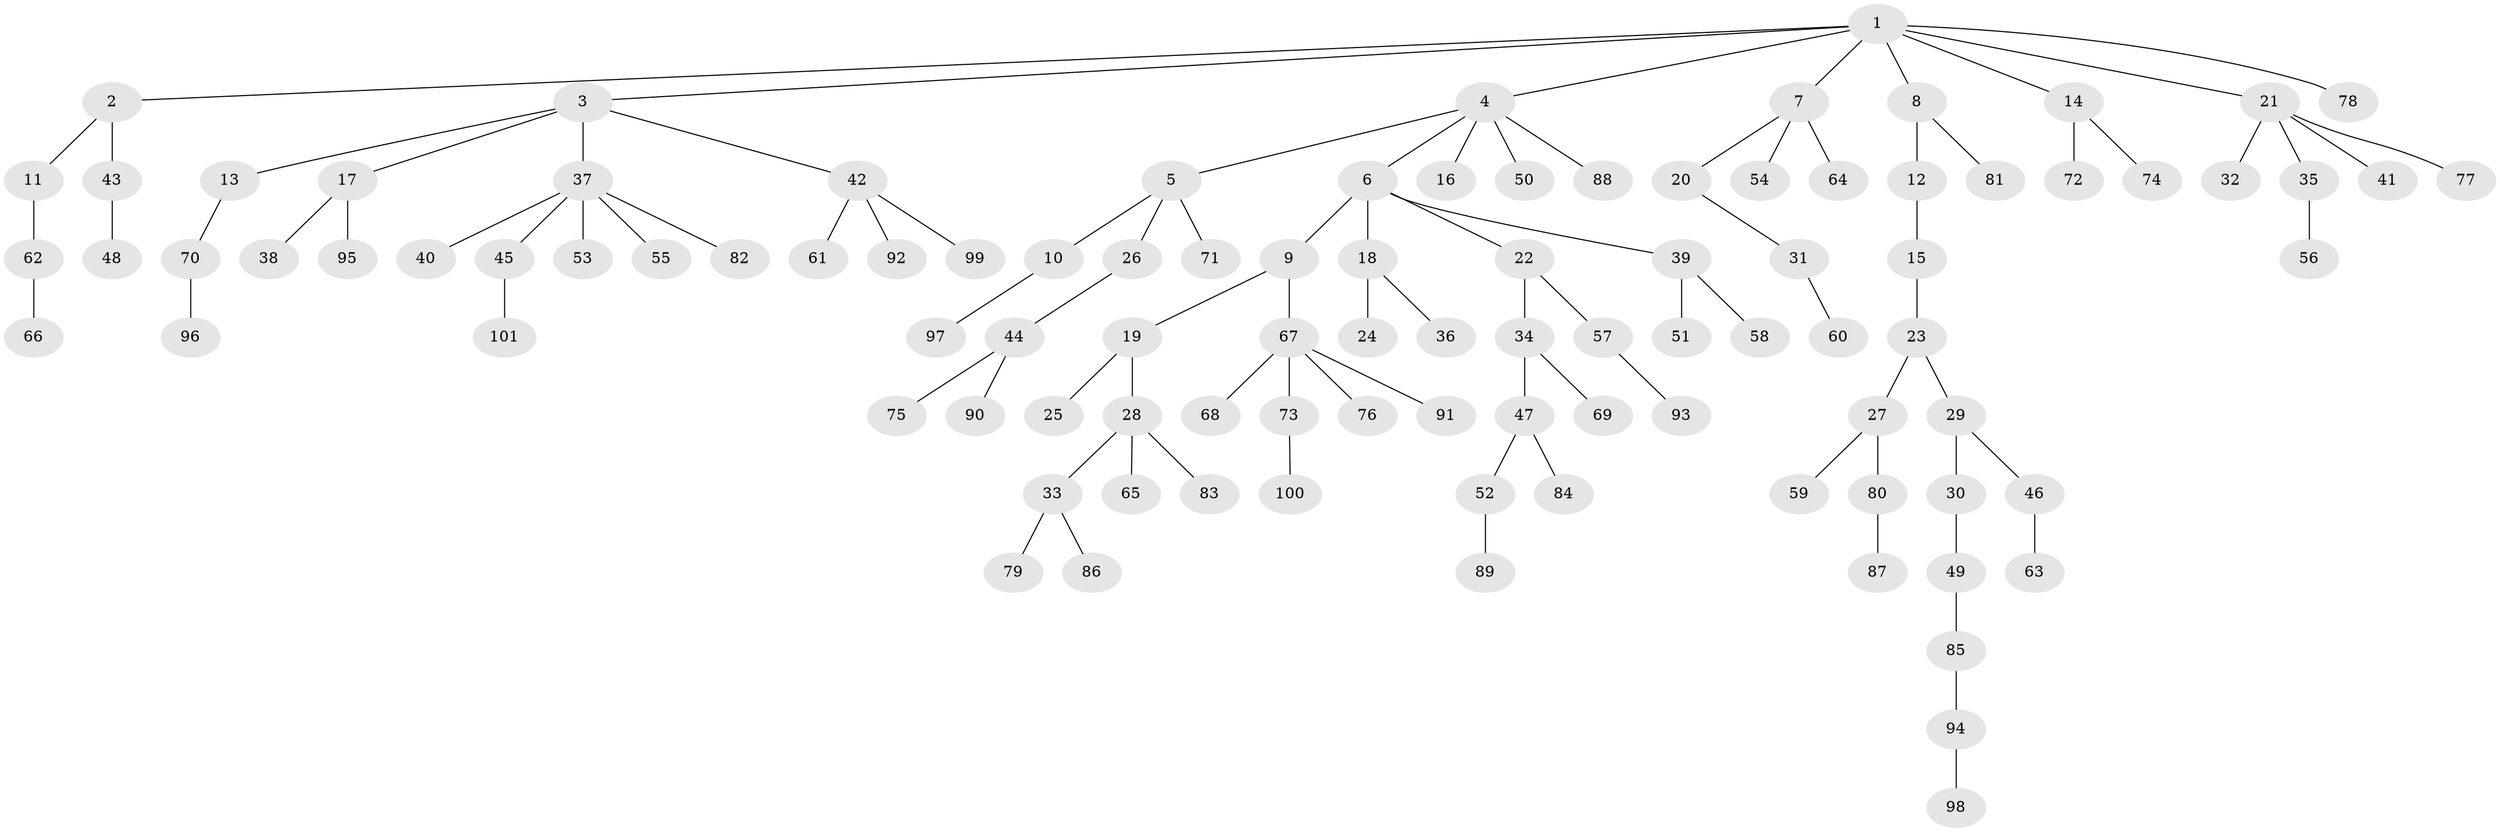 // coarse degree distribution, {10: 0.0136986301369863, 3: 0.0958904109589041, 7: 0.0136986301369863, 9: 0.0136986301369863, 4: 0.0273972602739726, 2: 0.2054794520547945, 1: 0.589041095890411, 5: 0.0273972602739726, 6: 0.0136986301369863}
// Generated by graph-tools (version 1.1) at 2025/52/02/27/25 19:52:12]
// undirected, 101 vertices, 100 edges
graph export_dot {
graph [start="1"]
  node [color=gray90,style=filled];
  1;
  2;
  3;
  4;
  5;
  6;
  7;
  8;
  9;
  10;
  11;
  12;
  13;
  14;
  15;
  16;
  17;
  18;
  19;
  20;
  21;
  22;
  23;
  24;
  25;
  26;
  27;
  28;
  29;
  30;
  31;
  32;
  33;
  34;
  35;
  36;
  37;
  38;
  39;
  40;
  41;
  42;
  43;
  44;
  45;
  46;
  47;
  48;
  49;
  50;
  51;
  52;
  53;
  54;
  55;
  56;
  57;
  58;
  59;
  60;
  61;
  62;
  63;
  64;
  65;
  66;
  67;
  68;
  69;
  70;
  71;
  72;
  73;
  74;
  75;
  76;
  77;
  78;
  79;
  80;
  81;
  82;
  83;
  84;
  85;
  86;
  87;
  88;
  89;
  90;
  91;
  92;
  93;
  94;
  95;
  96;
  97;
  98;
  99;
  100;
  101;
  1 -- 2;
  1 -- 3;
  1 -- 4;
  1 -- 7;
  1 -- 8;
  1 -- 14;
  1 -- 21;
  1 -- 78;
  2 -- 11;
  2 -- 43;
  3 -- 13;
  3 -- 17;
  3 -- 37;
  3 -- 42;
  4 -- 5;
  4 -- 6;
  4 -- 16;
  4 -- 50;
  4 -- 88;
  5 -- 10;
  5 -- 26;
  5 -- 71;
  6 -- 9;
  6 -- 18;
  6 -- 22;
  6 -- 39;
  7 -- 20;
  7 -- 54;
  7 -- 64;
  8 -- 12;
  8 -- 81;
  9 -- 19;
  9 -- 67;
  10 -- 97;
  11 -- 62;
  12 -- 15;
  13 -- 70;
  14 -- 72;
  14 -- 74;
  15 -- 23;
  17 -- 38;
  17 -- 95;
  18 -- 24;
  18 -- 36;
  19 -- 25;
  19 -- 28;
  20 -- 31;
  21 -- 32;
  21 -- 35;
  21 -- 41;
  21 -- 77;
  22 -- 34;
  22 -- 57;
  23 -- 27;
  23 -- 29;
  26 -- 44;
  27 -- 59;
  27 -- 80;
  28 -- 33;
  28 -- 65;
  28 -- 83;
  29 -- 30;
  29 -- 46;
  30 -- 49;
  31 -- 60;
  33 -- 79;
  33 -- 86;
  34 -- 47;
  34 -- 69;
  35 -- 56;
  37 -- 40;
  37 -- 45;
  37 -- 53;
  37 -- 55;
  37 -- 82;
  39 -- 51;
  39 -- 58;
  42 -- 61;
  42 -- 92;
  42 -- 99;
  43 -- 48;
  44 -- 75;
  44 -- 90;
  45 -- 101;
  46 -- 63;
  47 -- 52;
  47 -- 84;
  49 -- 85;
  52 -- 89;
  57 -- 93;
  62 -- 66;
  67 -- 68;
  67 -- 73;
  67 -- 76;
  67 -- 91;
  70 -- 96;
  73 -- 100;
  80 -- 87;
  85 -- 94;
  94 -- 98;
}
